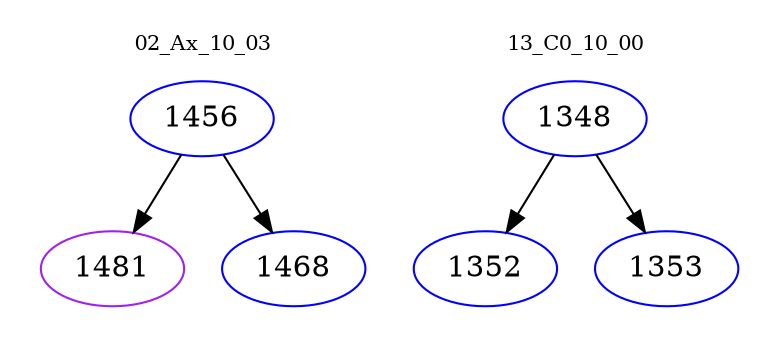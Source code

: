 digraph{
subgraph cluster_0 {
color = white
label = "02_Ax_10_03";
fontsize=10;
T0_1456 [label="1456", color="blue"]
T0_1456 -> T0_1481 [color="black"]
T0_1481 [label="1481", color="purple"]
T0_1456 -> T0_1468 [color="black"]
T0_1468 [label="1468", color="blue"]
}
subgraph cluster_1 {
color = white
label = "13_C0_10_00";
fontsize=10;
T1_1348 [label="1348", color="blue"]
T1_1348 -> T1_1352 [color="black"]
T1_1352 [label="1352", color="blue"]
T1_1348 -> T1_1353 [color="black"]
T1_1353 [label="1353", color="blue"]
}
}
